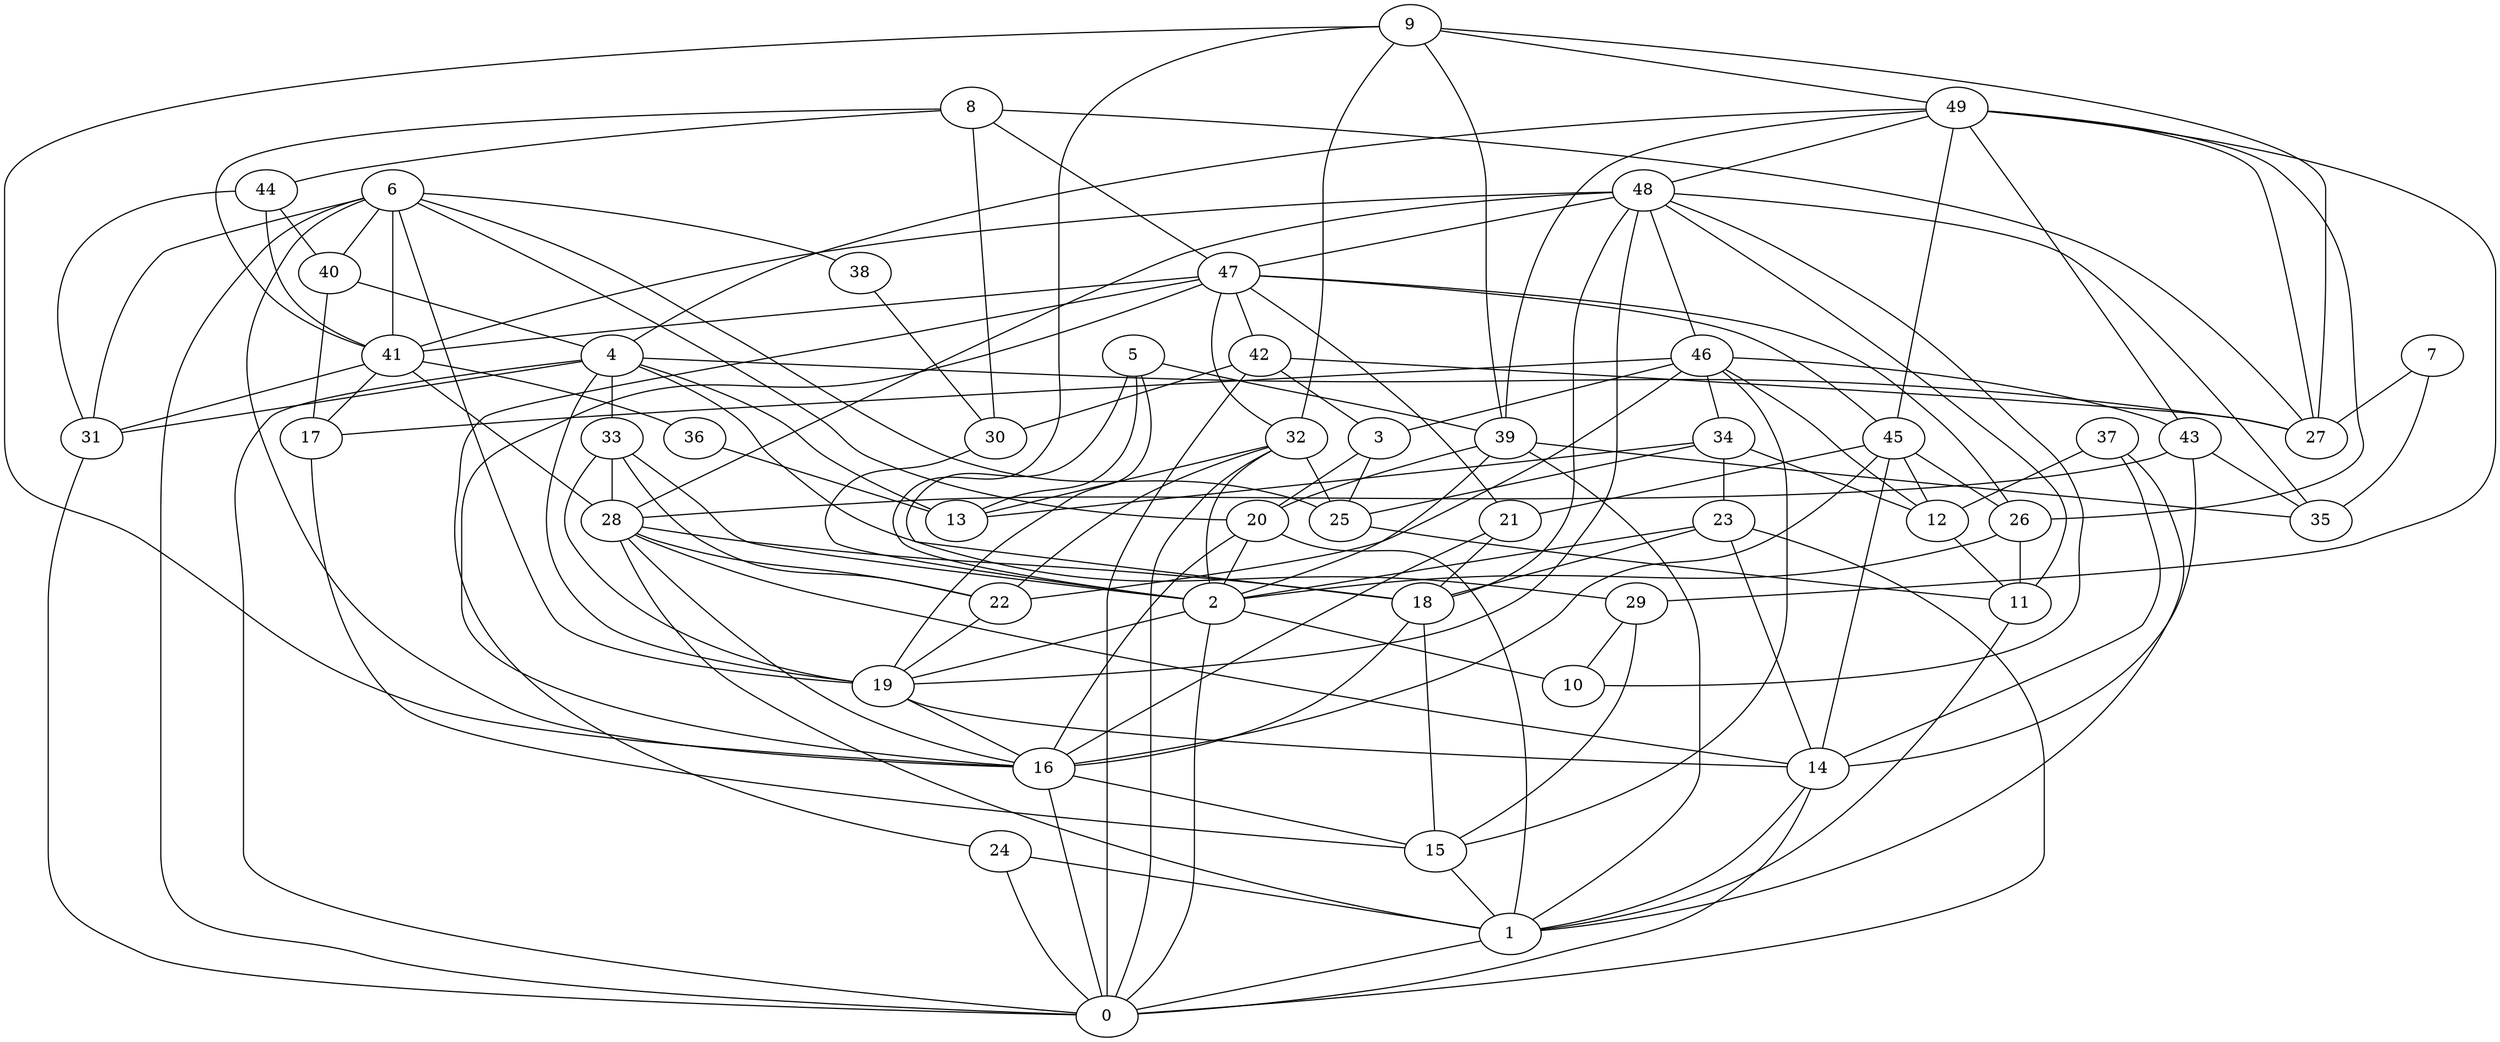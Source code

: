 digraph GG_graph {

subgraph G_graph {
edge [color = black]
"18" -> "15" [dir = none]
"37" -> "1" [dir = none]
"37" -> "14" [dir = none]
"37" -> "12" [dir = none]
"34" -> "23" [dir = none]
"34" -> "13" [dir = none]
"14" -> "0" [dir = none]
"8" -> "41" [dir = none]
"8" -> "27" [dir = none]
"8" -> "30" [dir = none]
"49" -> "29" [dir = none]
"49" -> "48" [dir = none]
"49" -> "4" [dir = none]
"49" -> "26" [dir = none]
"42" -> "0" [dir = none]
"42" -> "27" [dir = none]
"42" -> "3" [dir = none]
"20" -> "2" [dir = none]
"20" -> "16" [dir = none]
"21" -> "18" [dir = none]
"23" -> "14" [dir = none]
"23" -> "2" [dir = none]
"43" -> "35" [dir = none]
"43" -> "14" [dir = none]
"43" -> "28" [dir = none]
"15" -> "1" [dir = none]
"29" -> "15" [dir = none]
"4" -> "33" [dir = none]
"4" -> "27" [dir = none]
"4" -> "13" [dir = none]
"4" -> "0" [dir = none]
"4" -> "19" [dir = none]
"41" -> "36" [dir = none]
"41" -> "17" [dir = none]
"41" -> "31" [dir = none]
"41" -> "28" [dir = none]
"28" -> "16" [dir = none]
"28" -> "18" [dir = none]
"28" -> "1" [dir = none]
"46" -> "22" [dir = none]
"46" -> "12" [dir = none]
"19" -> "14" [dir = none]
"19" -> "16" [dir = none]
"40" -> "4" [dir = none]
"40" -> "17" [dir = none]
"17" -> "15" [dir = none]
"9" -> "32" [dir = none]
"9" -> "2" [dir = none]
"9" -> "27" [dir = none]
"9" -> "16" [dir = none]
"9" -> "39" [dir = none]
"5" -> "39" [dir = none]
"5" -> "18" [dir = none]
"5" -> "19" [dir = none]
"44" -> "40" [dir = none]
"44" -> "31" [dir = none]
"12" -> "11" [dir = none]
"33" -> "28" [dir = none]
"33" -> "22" [dir = none]
"1" -> "0" [dir = none]
"36" -> "13" [dir = none]
"38" -> "30" [dir = none]
"45" -> "16" [dir = none]
"45" -> "14" [dir = none]
"3" -> "20" [dir = none]
"6" -> "25" [dir = none]
"6" -> "38" [dir = none]
"6" -> "0" [dir = none]
"6" -> "20" [dir = none]
"6" -> "41" [dir = none]
"30" -> "2" [dir = none]
"26" -> "2" [dir = none]
"32" -> "0" [dir = none]
"32" -> "2" [dir = none]
"32" -> "13" [dir = none]
"2" -> "10" [dir = none]
"2" -> "0" [dir = none]
"25" -> "11" [dir = none]
"24" -> "1" [dir = none]
"24" -> "0" [dir = none]
"31" -> "0" [dir = none]
"47" -> "41" [dir = none]
"47" -> "16" [dir = none]
"47" -> "26" [dir = none]
"47" -> "45" [dir = none]
"47" -> "21" [dir = none]
"16" -> "0" [dir = none]
"7" -> "35" [dir = none]
"7" -> "27" [dir = none]
"11" -> "1" [dir = none]
"48" -> "41" [dir = none]
"48" -> "46" [dir = none]
"48" -> "19" [dir = none]
"48" -> "35" [dir = none]
"48" -> "28" [dir = none]
"48" -> "18" [dir = none]
"48" -> "10" [dir = none]
"48" -> "11" [dir = none]
"5" -> "13" [dir = none]
"46" -> "17" [dir = none]
"33" -> "2" [dir = none]
"48" -> "47" [dir = none]
"22" -> "19" [dir = none]
"4" -> "31" [dir = none]
"16" -> "15" [dir = none]
"44" -> "41" [dir = none]
"20" -> "1" [dir = none]
"3" -> "25" [dir = none]
"47" -> "42" [dir = none]
"21" -> "16" [dir = none]
"47" -> "24" [dir = none]
"49" -> "27" [dir = none]
"39" -> "35" [dir = none]
"45" -> "21" [dir = none]
"26" -> "11" [dir = none]
"46" -> "43" [dir = none]
"9" -> "49" [dir = none]
"23" -> "0" [dir = none]
"23" -> "18" [dir = none]
"46" -> "3" [dir = none]
"39" -> "1" [dir = none]
"8" -> "44" [dir = none]
"2" -> "19" [dir = none]
"32" -> "22" [dir = none]
"45" -> "12" [dir = none]
"28" -> "14" [dir = none]
"46" -> "34" [dir = none]
"6" -> "19" [dir = none]
"4" -> "29" [dir = none]
"6" -> "40" [dir = none]
"6" -> "16" [dir = none]
"39" -> "20" [dir = none]
"32" -> "25" [dir = none]
"49" -> "43" [dir = none]
"47" -> "32" [dir = none]
"49" -> "45" [dir = none]
"14" -> "1" [dir = none]
"28" -> "22" [dir = none]
"6" -> "31" [dir = none]
"29" -> "10" [dir = none]
"33" -> "19" [dir = none]
"34" -> "25" [dir = none]
"34" -> "12" [dir = none]
"39" -> "2" [dir = none]
"42" -> "30" [dir = none]
"8" -> "47" [dir = none]
"45" -> "26" [dir = none]
"46" -> "15" [dir = none]
"49" -> "39" [dir = none]
"18" -> "16" [dir = none]
}

}
